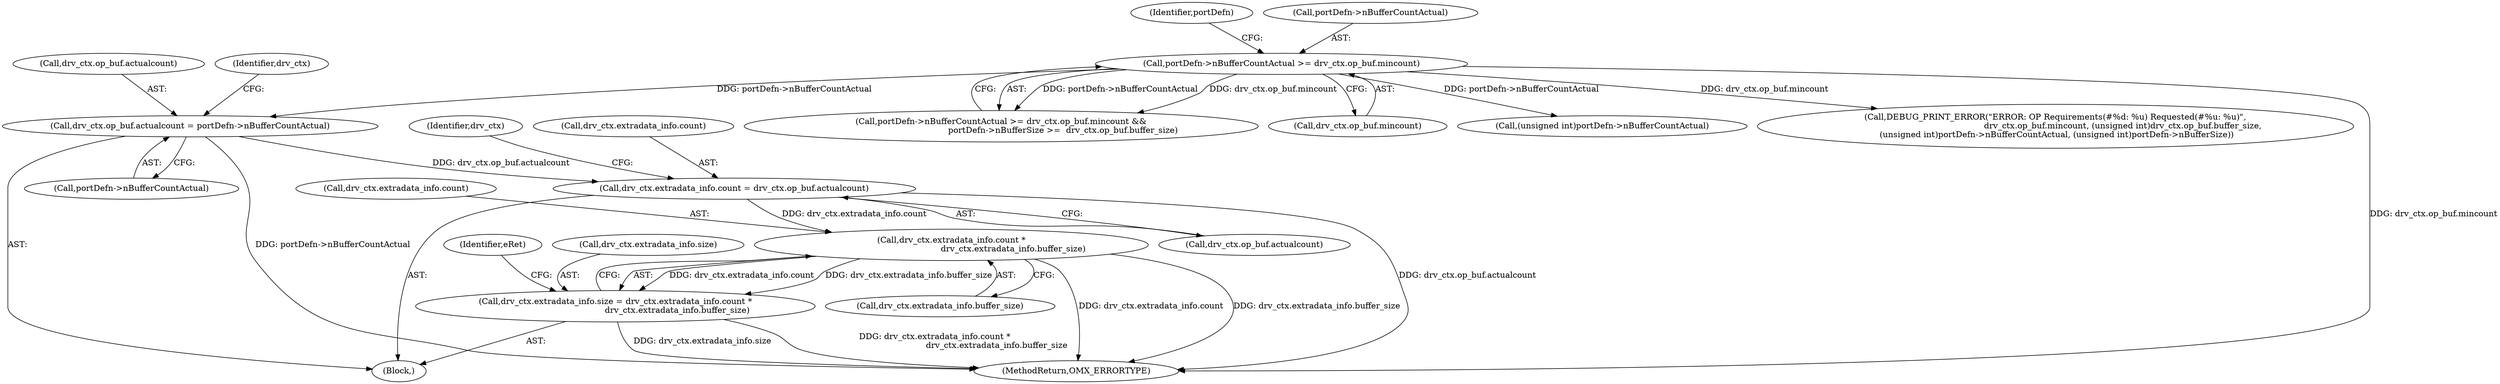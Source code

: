 digraph "0_Android_560ccdb509a7b86186fac0fce1b25bd9a3e6a6e8_2@pointer" {
"1000685" [label="(Call,drv_ctx.op_buf.actualcount = portDefn->nBufferCountActual)"];
"1000666" [label="(Call,portDefn->nBufferCountActual >= drv_ctx.op_buf.mincount)"];
"1000703" [label="(Call,drv_ctx.extradata_info.count = drv_ctx.op_buf.actualcount)"];
"1000720" [label="(Call,drv_ctx.extradata_info.count *\n                                               drv_ctx.extradata_info.buffer_size)"];
"1000714" [label="(Call,drv_ctx.extradata_info.size = drv_ctx.extradata_info.count *\n                                               drv_ctx.extradata_info.buffer_size)"];
"1000726" [label="(Call,drv_ctx.extradata_info.buffer_size)"];
"1000709" [label="(Call,drv_ctx.op_buf.actualcount)"];
"1000703" [label="(Call,drv_ctx.extradata_info.count = drv_ctx.op_buf.actualcount)"];
"1000665" [label="(Call,portDefn->nBufferCountActual >= drv_ctx.op_buf.mincount &&\n                                               portDefn->nBufferSize >=  drv_ctx.op_buf.buffer_size)"];
"1000677" [label="(Identifier,portDefn)"];
"1000732" [label="(Identifier,eRet)"];
"1000670" [label="(Call,drv_ctx.op_buf.mincount)"];
"1000667" [label="(Call,portDefn->nBufferCountActual)"];
"1000715" [label="(Call,drv_ctx.extradata_info.size)"];
"1000691" [label="(Call,portDefn->nBufferCountActual)"];
"1000666" [label="(Call,portDefn->nBufferCountActual >= drv_ctx.op_buf.mincount)"];
"1000762" [label="(Call,(unsigned int)portDefn->nBufferCountActual)"];
"1000721" [label="(Call,drv_ctx.extradata_info.count)"];
"1000720" [label="(Call,drv_ctx.extradata_info.count *\n                                               drv_ctx.extradata_info.buffer_size)"];
"1000704" [label="(Call,drv_ctx.extradata_info.count)"];
"1000748" [label="(Call,DEBUG_PRINT_ERROR(\"ERROR: OP Requirements(#%d: %u) Requested(#%u: %u)\",\n                                                   drv_ctx.op_buf.mincount, (unsigned int)drv_ctx.op_buf.buffer_size,\n (unsigned int)portDefn->nBufferCountActual, (unsigned int)portDefn->nBufferSize))"];
"1003102" [label="(MethodReturn,OMX_ERRORTYPE)"];
"1000714" [label="(Call,drv_ctx.extradata_info.size = drv_ctx.extradata_info.count *\n                                               drv_ctx.extradata_info.buffer_size)"];
"1000686" [label="(Call,drv_ctx.op_buf.actualcount)"];
"1000697" [label="(Identifier,drv_ctx)"];
"1000685" [label="(Call,drv_ctx.op_buf.actualcount = portDefn->nBufferCountActual)"];
"1000717" [label="(Identifier,drv_ctx)"];
"1000684" [label="(Block,)"];
"1000685" -> "1000684"  [label="AST: "];
"1000685" -> "1000691"  [label="CFG: "];
"1000686" -> "1000685"  [label="AST: "];
"1000691" -> "1000685"  [label="AST: "];
"1000697" -> "1000685"  [label="CFG: "];
"1000685" -> "1003102"  [label="DDG: portDefn->nBufferCountActual"];
"1000666" -> "1000685"  [label="DDG: portDefn->nBufferCountActual"];
"1000685" -> "1000703"  [label="DDG: drv_ctx.op_buf.actualcount"];
"1000666" -> "1000665"  [label="AST: "];
"1000666" -> "1000670"  [label="CFG: "];
"1000667" -> "1000666"  [label="AST: "];
"1000670" -> "1000666"  [label="AST: "];
"1000677" -> "1000666"  [label="CFG: "];
"1000665" -> "1000666"  [label="CFG: "];
"1000666" -> "1003102"  [label="DDG: drv_ctx.op_buf.mincount"];
"1000666" -> "1000665"  [label="DDG: portDefn->nBufferCountActual"];
"1000666" -> "1000665"  [label="DDG: drv_ctx.op_buf.mincount"];
"1000666" -> "1000748"  [label="DDG: drv_ctx.op_buf.mincount"];
"1000666" -> "1000762"  [label="DDG: portDefn->nBufferCountActual"];
"1000703" -> "1000684"  [label="AST: "];
"1000703" -> "1000709"  [label="CFG: "];
"1000704" -> "1000703"  [label="AST: "];
"1000709" -> "1000703"  [label="AST: "];
"1000717" -> "1000703"  [label="CFG: "];
"1000703" -> "1003102"  [label="DDG: drv_ctx.op_buf.actualcount"];
"1000703" -> "1000720"  [label="DDG: drv_ctx.extradata_info.count"];
"1000720" -> "1000714"  [label="AST: "];
"1000720" -> "1000726"  [label="CFG: "];
"1000721" -> "1000720"  [label="AST: "];
"1000726" -> "1000720"  [label="AST: "];
"1000714" -> "1000720"  [label="CFG: "];
"1000720" -> "1003102"  [label="DDG: drv_ctx.extradata_info.count"];
"1000720" -> "1003102"  [label="DDG: drv_ctx.extradata_info.buffer_size"];
"1000720" -> "1000714"  [label="DDG: drv_ctx.extradata_info.count"];
"1000720" -> "1000714"  [label="DDG: drv_ctx.extradata_info.buffer_size"];
"1000714" -> "1000684"  [label="AST: "];
"1000715" -> "1000714"  [label="AST: "];
"1000732" -> "1000714"  [label="CFG: "];
"1000714" -> "1003102"  [label="DDG: drv_ctx.extradata_info.size"];
"1000714" -> "1003102"  [label="DDG: drv_ctx.extradata_info.count *\n                                               drv_ctx.extradata_info.buffer_size"];
}
